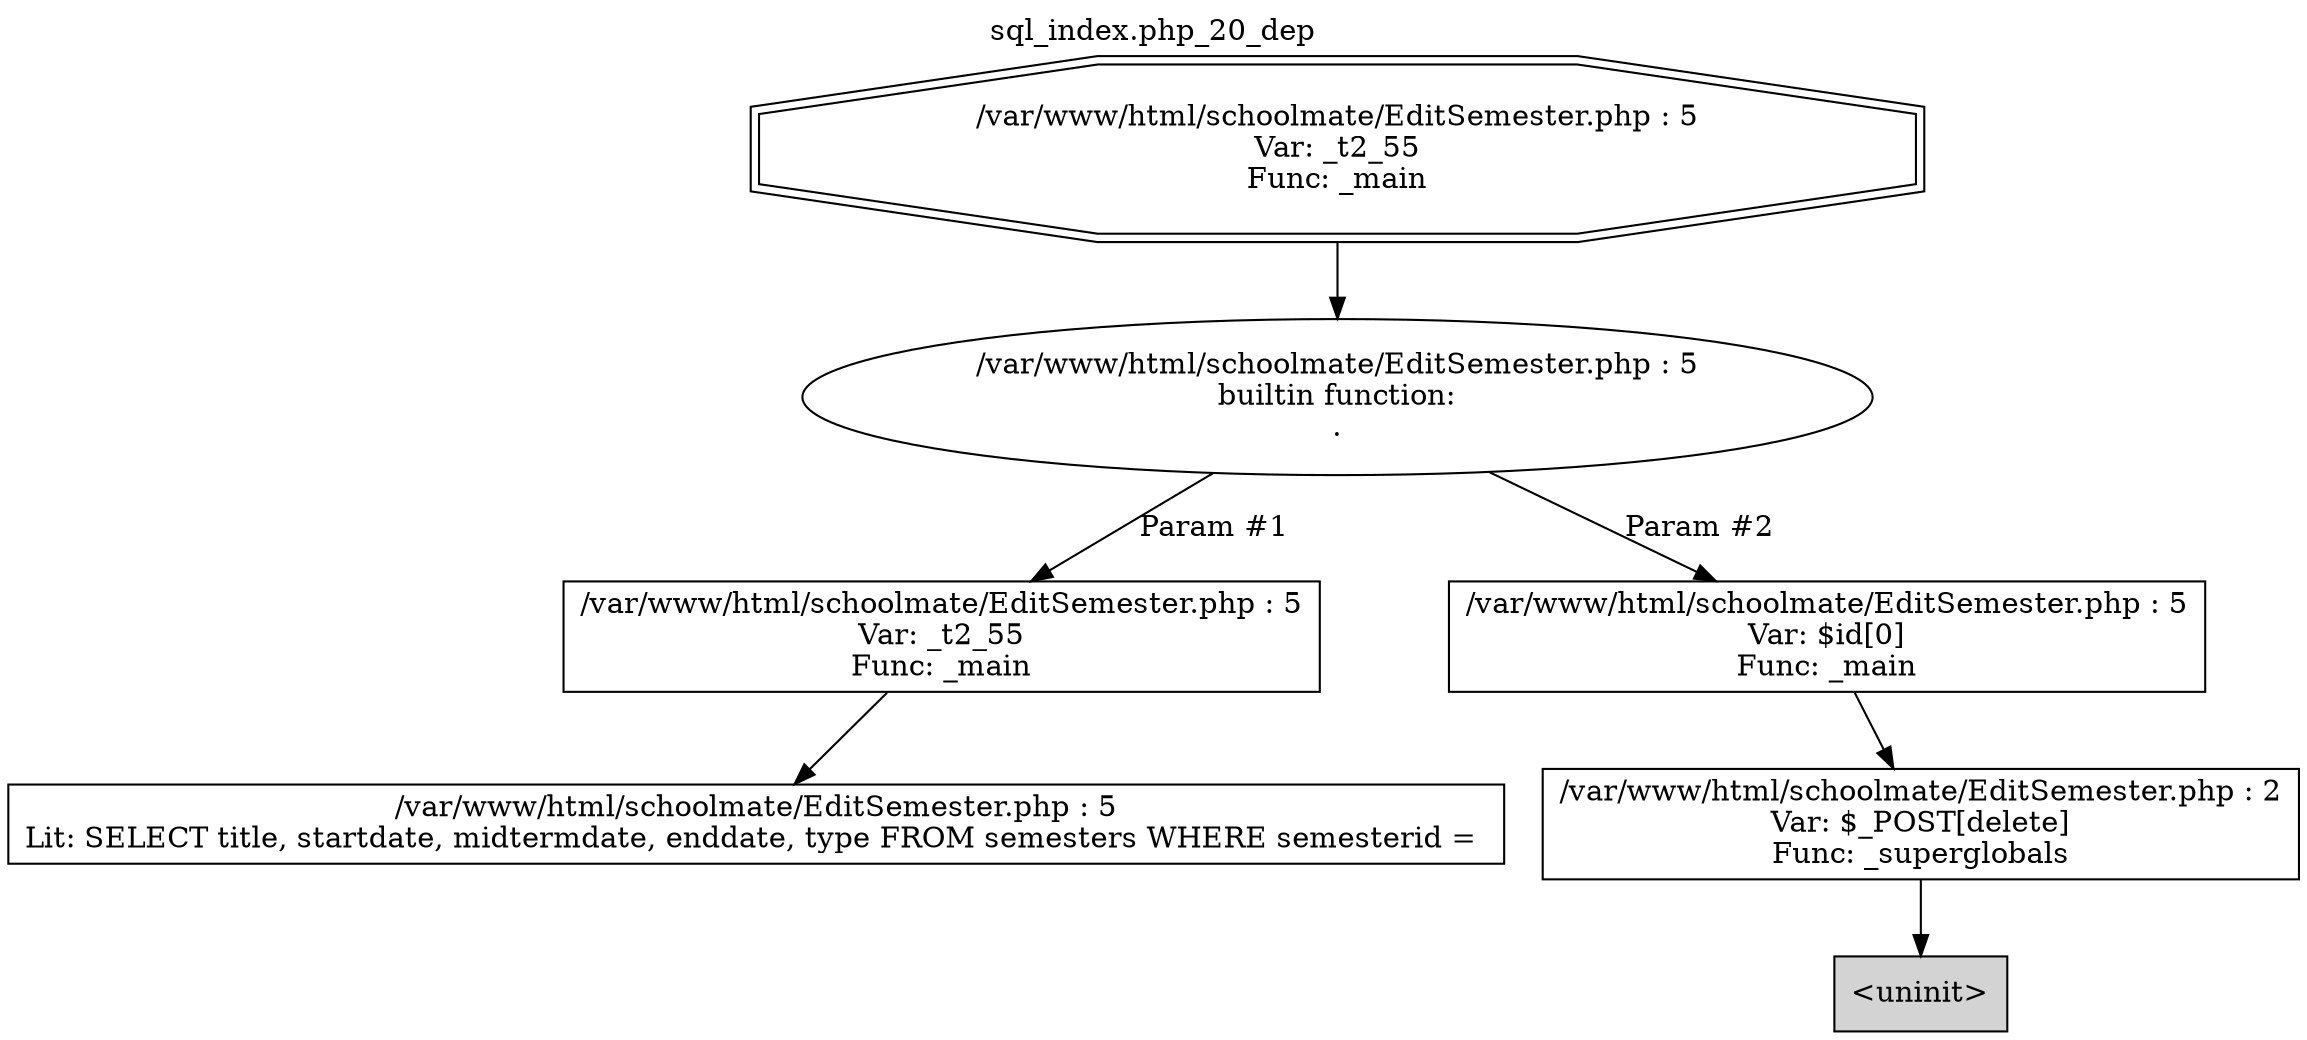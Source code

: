 digraph cfg {
  label="sql_index.php_20_dep";
  labelloc=t;
  n1 [shape=doubleoctagon, label="/var/www/html/schoolmate/EditSemester.php : 5\nVar: _t2_55\nFunc: _main\n"];
  n2 [shape=ellipse, label="/var/www/html/schoolmate/EditSemester.php : 5\nbuiltin function:\n.\n"];
  n3 [shape=box, label="/var/www/html/schoolmate/EditSemester.php : 5\nVar: _t2_55\nFunc: _main\n"];
  n4 [shape=box, label="/var/www/html/schoolmate/EditSemester.php : 5\nLit: SELECT title, startdate, midtermdate, enddate, type FROM semesters WHERE semesterid = \n"];
  n5 [shape=box, label="/var/www/html/schoolmate/EditSemester.php : 5\nVar: $id[0]\nFunc: _main\n"];
  n6 [shape=box, label="/var/www/html/schoolmate/EditSemester.php : 2\nVar: $_POST[delete]\nFunc: _superglobals\n"];
  n7 [shape=box, label="<uninit>",style=filled];
  n1 -> n2;
  n3 -> n4;
  n2 -> n3[label="Param #1"];
  n2 -> n5[label="Param #2"];
  n6 -> n7;
  n5 -> n6;
}
